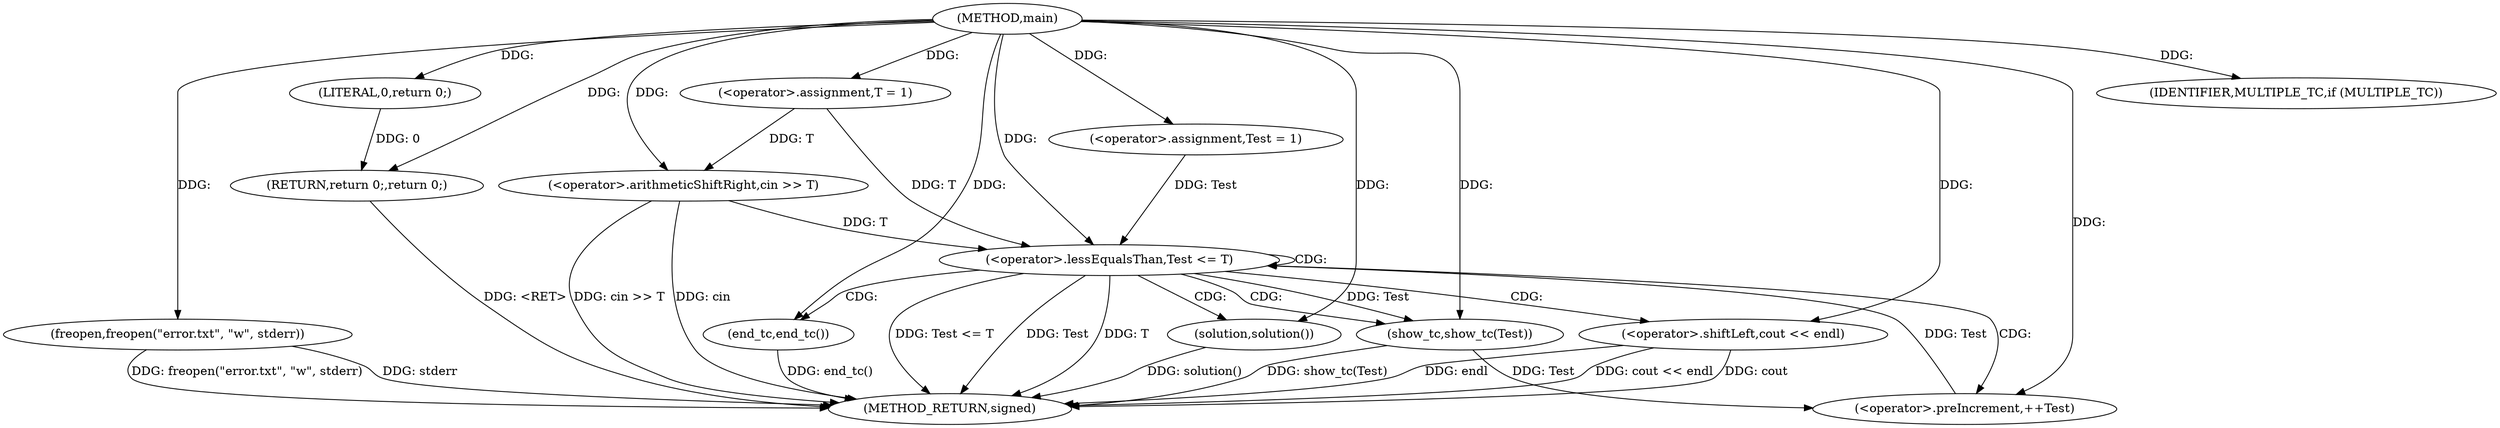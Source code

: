 digraph "main" {  
"1001677" [label = "(METHOD,main)" ]
"1001712" [label = "(METHOD_RETURN,signed)" ]
"1001679" [label = "(freopen,freopen(\"error.txt\", \"w\", stderr))" ]
"1001684" [label = "(<operator>.assignment,T = 1)" ]
"1001710" [label = "(RETURN,return 0;,return 0;)" ]
"1001688" [label = "(IDENTIFIER,MULTIPLE_TC,if (MULTIPLE_TC))" ]
"1001689" [label = "(<operator>.arithmeticShiftRight,cin >> T)" ]
"1001694" [label = "(<operator>.assignment,Test = 1)" ]
"1001697" [label = "(<operator>.lessEqualsThan,Test <= T)" ]
"1001700" [label = "(<operator>.preIncrement,++Test)" ]
"1001711" [label = "(LITERAL,0,return 0;)" ]
"1001703" [label = "(show_tc,show_tc(Test))" ]
"1001705" [label = "(solution,solution())" ]
"1001706" [label = "(<operator>.shiftLeft,cout << endl)" ]
"1001709" [label = "(end_tc,end_tc())" ]
  "1001679" -> "1001712"  [ label = "DDG: freopen(\"error.txt\", \"w\", stderr)"] 
  "1001689" -> "1001712"  [ label = "DDG: cin >> T"] 
  "1001697" -> "1001712"  [ label = "DDG: Test"] 
  "1001697" -> "1001712"  [ label = "DDG: T"] 
  "1001697" -> "1001712"  [ label = "DDG: Test <= T"] 
  "1001703" -> "1001712"  [ label = "DDG: show_tc(Test)"] 
  "1001705" -> "1001712"  [ label = "DDG: solution()"] 
  "1001706" -> "1001712"  [ label = "DDG: endl"] 
  "1001706" -> "1001712"  [ label = "DDG: cout << endl"] 
  "1001709" -> "1001712"  [ label = "DDG: end_tc()"] 
  "1001710" -> "1001712"  [ label = "DDG: <RET>"] 
  "1001679" -> "1001712"  [ label = "DDG: stderr"] 
  "1001689" -> "1001712"  [ label = "DDG: cin"] 
  "1001706" -> "1001712"  [ label = "DDG: cout"] 
  "1001677" -> "1001684"  [ label = "DDG: "] 
  "1001711" -> "1001710"  [ label = "DDG: 0"] 
  "1001677" -> "1001710"  [ label = "DDG: "] 
  "1001677" -> "1001679"  [ label = "DDG: "] 
  "1001677" -> "1001688"  [ label = "DDG: "] 
  "1001677" -> "1001694"  [ label = "DDG: "] 
  "1001677" -> "1001711"  [ label = "DDG: "] 
  "1001677" -> "1001689"  [ label = "DDG: "] 
  "1001684" -> "1001689"  [ label = "DDG: T"] 
  "1001694" -> "1001697"  [ label = "DDG: Test"] 
  "1001700" -> "1001697"  [ label = "DDG: Test"] 
  "1001677" -> "1001697"  [ label = "DDG: "] 
  "1001684" -> "1001697"  [ label = "DDG: T"] 
  "1001689" -> "1001697"  [ label = "DDG: T"] 
  "1001703" -> "1001700"  [ label = "DDG: Test"] 
  "1001677" -> "1001700"  [ label = "DDG: "] 
  "1001677" -> "1001705"  [ label = "DDG: "] 
  "1001677" -> "1001709"  [ label = "DDG: "] 
  "1001697" -> "1001703"  [ label = "DDG: Test"] 
  "1001677" -> "1001703"  [ label = "DDG: "] 
  "1001677" -> "1001706"  [ label = "DDG: "] 
  "1001697" -> "1001700"  [ label = "CDG: "] 
  "1001697" -> "1001709"  [ label = "CDG: "] 
  "1001697" -> "1001703"  [ label = "CDG: "] 
  "1001697" -> "1001697"  [ label = "CDG: "] 
  "1001697" -> "1001705"  [ label = "CDG: "] 
  "1001697" -> "1001706"  [ label = "CDG: "] 
}
